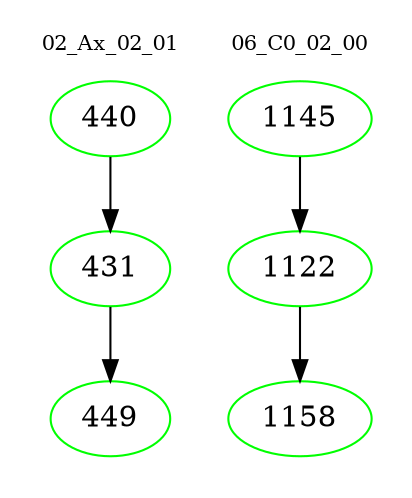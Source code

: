 digraph{
subgraph cluster_0 {
color = white
label = "02_Ax_02_01";
fontsize=10;
T0_440 [label="440", color="green"]
T0_440 -> T0_431 [color="black"]
T0_431 [label="431", color="green"]
T0_431 -> T0_449 [color="black"]
T0_449 [label="449", color="green"]
}
subgraph cluster_1 {
color = white
label = "06_C0_02_00";
fontsize=10;
T1_1145 [label="1145", color="green"]
T1_1145 -> T1_1122 [color="black"]
T1_1122 [label="1122", color="green"]
T1_1122 -> T1_1158 [color="black"]
T1_1158 [label="1158", color="green"]
}
}
